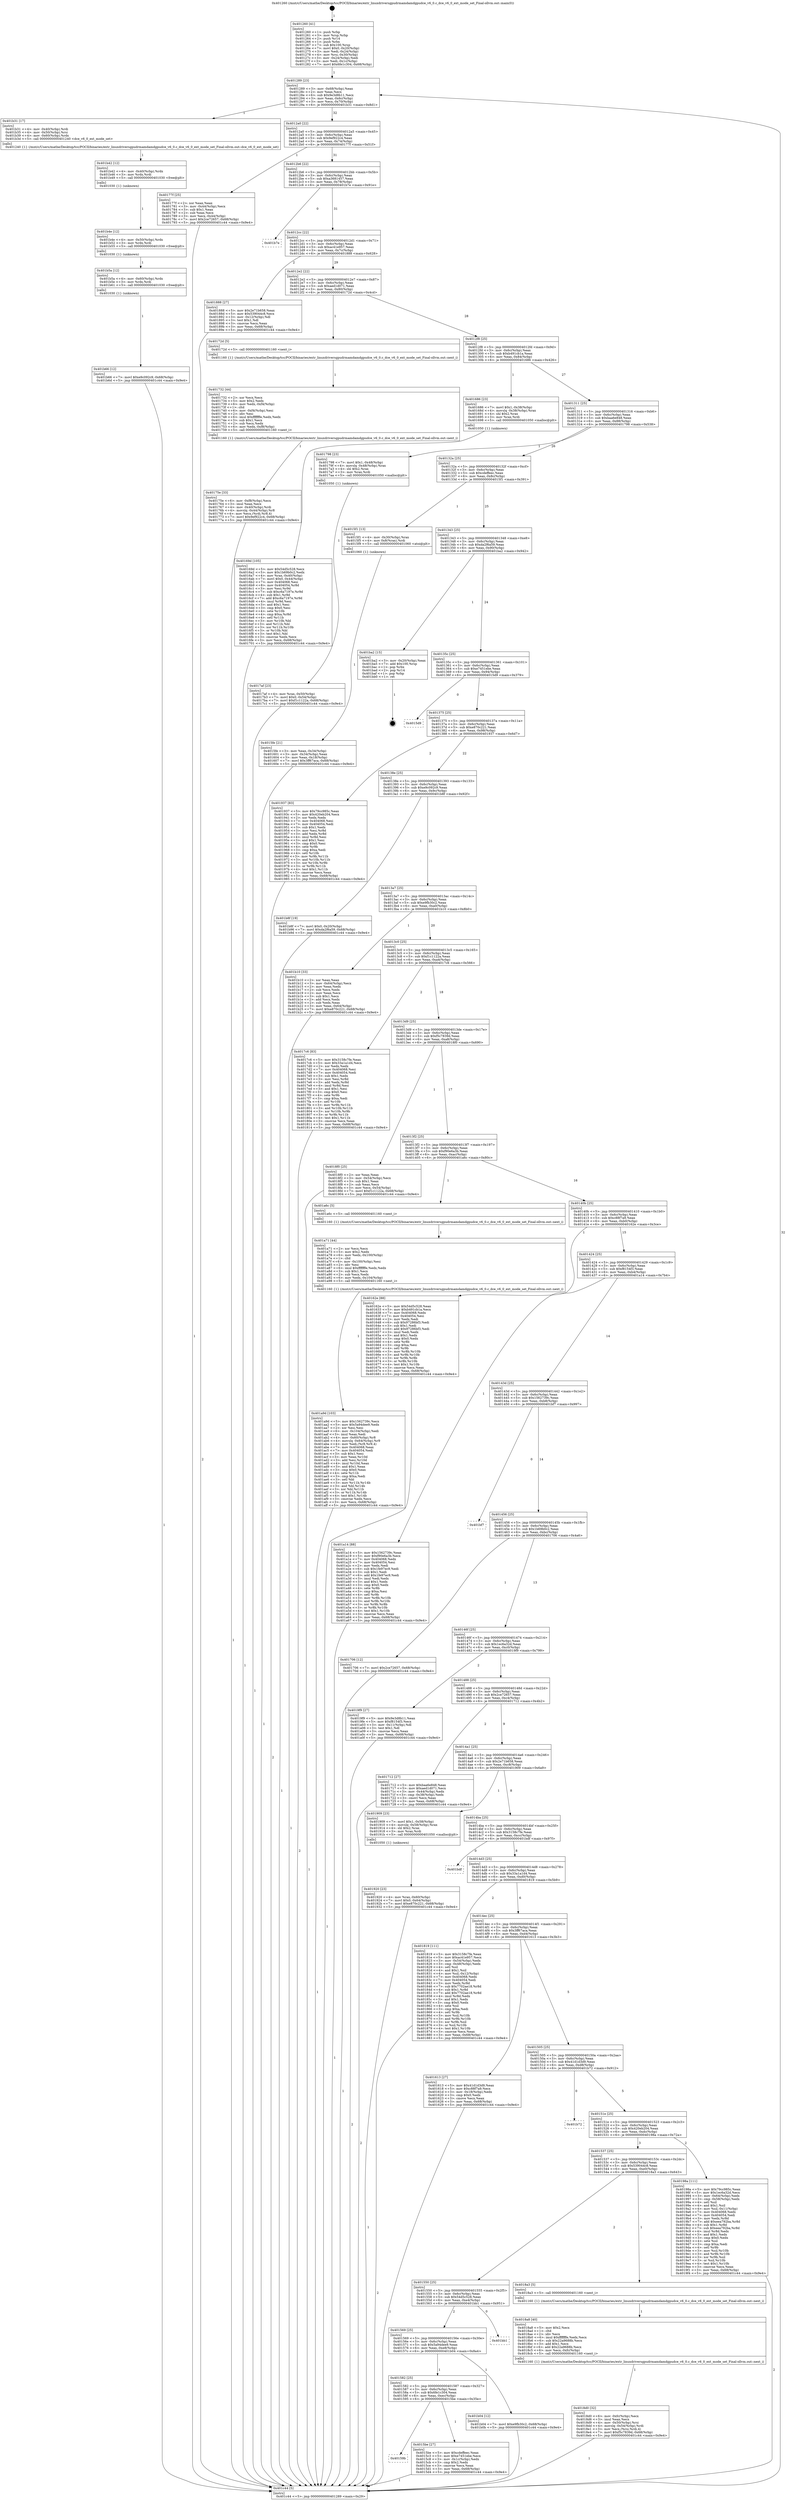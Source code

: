 digraph "0x401260" {
  label = "0x401260 (/mnt/c/Users/mathe/Desktop/tcc/POCII/binaries/extr_linuxdriversgpudrmamdamdgpudce_v6_0.c_dce_v6_0_ext_mode_set_Final-ollvm.out::main(0))"
  labelloc = "t"
  node[shape=record]

  Entry [label="",width=0.3,height=0.3,shape=circle,fillcolor=black,style=filled]
  "0x401289" [label="{
     0x401289 [23]\l
     | [instrs]\l
     &nbsp;&nbsp;0x401289 \<+3\>: mov -0x68(%rbp),%eax\l
     &nbsp;&nbsp;0x40128c \<+2\>: mov %eax,%ecx\l
     &nbsp;&nbsp;0x40128e \<+6\>: sub $0x9e3d8b11,%ecx\l
     &nbsp;&nbsp;0x401294 \<+3\>: mov %eax,-0x6c(%rbp)\l
     &nbsp;&nbsp;0x401297 \<+3\>: mov %ecx,-0x70(%rbp)\l
     &nbsp;&nbsp;0x40129a \<+6\>: je 0000000000401b31 \<main+0x8d1\>\l
  }"]
  "0x401b31" [label="{
     0x401b31 [17]\l
     | [instrs]\l
     &nbsp;&nbsp;0x401b31 \<+4\>: mov -0x40(%rbp),%rdi\l
     &nbsp;&nbsp;0x401b35 \<+4\>: mov -0x50(%rbp),%rsi\l
     &nbsp;&nbsp;0x401b39 \<+4\>: mov -0x60(%rbp),%rdx\l
     &nbsp;&nbsp;0x401b3d \<+5\>: call 0000000000401240 \<dce_v6_0_ext_mode_set\>\l
     | [calls]\l
     &nbsp;&nbsp;0x401240 \{1\} (/mnt/c/Users/mathe/Desktop/tcc/POCII/binaries/extr_linuxdriversgpudrmamdamdgpudce_v6_0.c_dce_v6_0_ext_mode_set_Final-ollvm.out::dce_v6_0_ext_mode_set)\l
  }"]
  "0x4012a0" [label="{
     0x4012a0 [22]\l
     | [instrs]\l
     &nbsp;&nbsp;0x4012a0 \<+5\>: jmp 00000000004012a5 \<main+0x45\>\l
     &nbsp;&nbsp;0x4012a5 \<+3\>: mov -0x6c(%rbp),%eax\l
     &nbsp;&nbsp;0x4012a8 \<+5\>: sub $0x9ef922c4,%eax\l
     &nbsp;&nbsp;0x4012ad \<+3\>: mov %eax,-0x74(%rbp)\l
     &nbsp;&nbsp;0x4012b0 \<+6\>: je 000000000040177f \<main+0x51f\>\l
  }"]
  Exit [label="",width=0.3,height=0.3,shape=circle,fillcolor=black,style=filled,peripheries=2]
  "0x40177f" [label="{
     0x40177f [25]\l
     | [instrs]\l
     &nbsp;&nbsp;0x40177f \<+2\>: xor %eax,%eax\l
     &nbsp;&nbsp;0x401781 \<+3\>: mov -0x44(%rbp),%ecx\l
     &nbsp;&nbsp;0x401784 \<+3\>: sub $0x1,%eax\l
     &nbsp;&nbsp;0x401787 \<+2\>: sub %eax,%ecx\l
     &nbsp;&nbsp;0x401789 \<+3\>: mov %ecx,-0x44(%rbp)\l
     &nbsp;&nbsp;0x40178c \<+7\>: movl $0x2ce72657,-0x68(%rbp)\l
     &nbsp;&nbsp;0x401793 \<+5\>: jmp 0000000000401c44 \<main+0x9e4\>\l
  }"]
  "0x4012b6" [label="{
     0x4012b6 [22]\l
     | [instrs]\l
     &nbsp;&nbsp;0x4012b6 \<+5\>: jmp 00000000004012bb \<main+0x5b\>\l
     &nbsp;&nbsp;0x4012bb \<+3\>: mov -0x6c(%rbp),%eax\l
     &nbsp;&nbsp;0x4012be \<+5\>: sub $0xa3681457,%eax\l
     &nbsp;&nbsp;0x4012c3 \<+3\>: mov %eax,-0x78(%rbp)\l
     &nbsp;&nbsp;0x4012c6 \<+6\>: je 0000000000401b7e \<main+0x91e\>\l
  }"]
  "0x401b66" [label="{
     0x401b66 [12]\l
     | [instrs]\l
     &nbsp;&nbsp;0x401b66 \<+7\>: movl $0xe9c092c9,-0x68(%rbp)\l
     &nbsp;&nbsp;0x401b6d \<+5\>: jmp 0000000000401c44 \<main+0x9e4\>\l
  }"]
  "0x401b7e" [label="{
     0x401b7e\l
  }", style=dashed]
  "0x4012cc" [label="{
     0x4012cc [22]\l
     | [instrs]\l
     &nbsp;&nbsp;0x4012cc \<+5\>: jmp 00000000004012d1 \<main+0x71\>\l
     &nbsp;&nbsp;0x4012d1 \<+3\>: mov -0x6c(%rbp),%eax\l
     &nbsp;&nbsp;0x4012d4 \<+5\>: sub $0xac41e957,%eax\l
     &nbsp;&nbsp;0x4012d9 \<+3\>: mov %eax,-0x7c(%rbp)\l
     &nbsp;&nbsp;0x4012dc \<+6\>: je 0000000000401888 \<main+0x628\>\l
  }"]
  "0x401b5a" [label="{
     0x401b5a [12]\l
     | [instrs]\l
     &nbsp;&nbsp;0x401b5a \<+4\>: mov -0x60(%rbp),%rdx\l
     &nbsp;&nbsp;0x401b5e \<+3\>: mov %rdx,%rdi\l
     &nbsp;&nbsp;0x401b61 \<+5\>: call 0000000000401030 \<free@plt\>\l
     | [calls]\l
     &nbsp;&nbsp;0x401030 \{1\} (unknown)\l
  }"]
  "0x401888" [label="{
     0x401888 [27]\l
     | [instrs]\l
     &nbsp;&nbsp;0x401888 \<+5\>: mov $0x2e71b658,%eax\l
     &nbsp;&nbsp;0x40188d \<+5\>: mov $0x539044c8,%ecx\l
     &nbsp;&nbsp;0x401892 \<+3\>: mov -0x12(%rbp),%dl\l
     &nbsp;&nbsp;0x401895 \<+3\>: test $0x1,%dl\l
     &nbsp;&nbsp;0x401898 \<+3\>: cmovne %ecx,%eax\l
     &nbsp;&nbsp;0x40189b \<+3\>: mov %eax,-0x68(%rbp)\l
     &nbsp;&nbsp;0x40189e \<+5\>: jmp 0000000000401c44 \<main+0x9e4\>\l
  }"]
  "0x4012e2" [label="{
     0x4012e2 [22]\l
     | [instrs]\l
     &nbsp;&nbsp;0x4012e2 \<+5\>: jmp 00000000004012e7 \<main+0x87\>\l
     &nbsp;&nbsp;0x4012e7 \<+3\>: mov -0x6c(%rbp),%eax\l
     &nbsp;&nbsp;0x4012ea \<+5\>: sub $0xaed1d071,%eax\l
     &nbsp;&nbsp;0x4012ef \<+3\>: mov %eax,-0x80(%rbp)\l
     &nbsp;&nbsp;0x4012f2 \<+6\>: je 000000000040172d \<main+0x4cd\>\l
  }"]
  "0x401b4e" [label="{
     0x401b4e [12]\l
     | [instrs]\l
     &nbsp;&nbsp;0x401b4e \<+4\>: mov -0x50(%rbp),%rdx\l
     &nbsp;&nbsp;0x401b52 \<+3\>: mov %rdx,%rdi\l
     &nbsp;&nbsp;0x401b55 \<+5\>: call 0000000000401030 \<free@plt\>\l
     | [calls]\l
     &nbsp;&nbsp;0x401030 \{1\} (unknown)\l
  }"]
  "0x40172d" [label="{
     0x40172d [5]\l
     | [instrs]\l
     &nbsp;&nbsp;0x40172d \<+5\>: call 0000000000401160 \<next_i\>\l
     | [calls]\l
     &nbsp;&nbsp;0x401160 \{1\} (/mnt/c/Users/mathe/Desktop/tcc/POCII/binaries/extr_linuxdriversgpudrmamdamdgpudce_v6_0.c_dce_v6_0_ext_mode_set_Final-ollvm.out::next_i)\l
  }"]
  "0x4012f8" [label="{
     0x4012f8 [25]\l
     | [instrs]\l
     &nbsp;&nbsp;0x4012f8 \<+5\>: jmp 00000000004012fd \<main+0x9d\>\l
     &nbsp;&nbsp;0x4012fd \<+3\>: mov -0x6c(%rbp),%eax\l
     &nbsp;&nbsp;0x401300 \<+5\>: sub $0xb491cb1a,%eax\l
     &nbsp;&nbsp;0x401305 \<+6\>: mov %eax,-0x84(%rbp)\l
     &nbsp;&nbsp;0x40130b \<+6\>: je 0000000000401686 \<main+0x426\>\l
  }"]
  "0x401b42" [label="{
     0x401b42 [12]\l
     | [instrs]\l
     &nbsp;&nbsp;0x401b42 \<+4\>: mov -0x40(%rbp),%rdx\l
     &nbsp;&nbsp;0x401b46 \<+3\>: mov %rdx,%rdi\l
     &nbsp;&nbsp;0x401b49 \<+5\>: call 0000000000401030 \<free@plt\>\l
     | [calls]\l
     &nbsp;&nbsp;0x401030 \{1\} (unknown)\l
  }"]
  "0x401686" [label="{
     0x401686 [23]\l
     | [instrs]\l
     &nbsp;&nbsp;0x401686 \<+7\>: movl $0x1,-0x38(%rbp)\l
     &nbsp;&nbsp;0x40168d \<+4\>: movslq -0x38(%rbp),%rax\l
     &nbsp;&nbsp;0x401691 \<+4\>: shl $0x2,%rax\l
     &nbsp;&nbsp;0x401695 \<+3\>: mov %rax,%rdi\l
     &nbsp;&nbsp;0x401698 \<+5\>: call 0000000000401050 \<malloc@plt\>\l
     | [calls]\l
     &nbsp;&nbsp;0x401050 \{1\} (unknown)\l
  }"]
  "0x401311" [label="{
     0x401311 [25]\l
     | [instrs]\l
     &nbsp;&nbsp;0x401311 \<+5\>: jmp 0000000000401316 \<main+0xb6\>\l
     &nbsp;&nbsp;0x401316 \<+3\>: mov -0x6c(%rbp),%eax\l
     &nbsp;&nbsp;0x401319 \<+5\>: sub $0xbaa6e848,%eax\l
     &nbsp;&nbsp;0x40131e \<+6\>: mov %eax,-0x88(%rbp)\l
     &nbsp;&nbsp;0x401324 \<+6\>: je 0000000000401798 \<main+0x538\>\l
  }"]
  "0x401a9d" [label="{
     0x401a9d [103]\l
     | [instrs]\l
     &nbsp;&nbsp;0x401a9d \<+5\>: mov $0x1562739c,%ecx\l
     &nbsp;&nbsp;0x401aa2 \<+5\>: mov $0x5a94dee9,%edx\l
     &nbsp;&nbsp;0x401aa7 \<+2\>: xor %esi,%esi\l
     &nbsp;&nbsp;0x401aa9 \<+6\>: mov -0x104(%rbp),%edi\l
     &nbsp;&nbsp;0x401aaf \<+3\>: imul %eax,%edi\l
     &nbsp;&nbsp;0x401ab2 \<+4\>: mov -0x60(%rbp),%r8\l
     &nbsp;&nbsp;0x401ab6 \<+4\>: movslq -0x64(%rbp),%r9\l
     &nbsp;&nbsp;0x401aba \<+4\>: mov %edi,(%r8,%r9,4)\l
     &nbsp;&nbsp;0x401abe \<+7\>: mov 0x404068,%eax\l
     &nbsp;&nbsp;0x401ac5 \<+7\>: mov 0x404054,%edi\l
     &nbsp;&nbsp;0x401acc \<+3\>: sub $0x1,%esi\l
     &nbsp;&nbsp;0x401acf \<+3\>: mov %eax,%r10d\l
     &nbsp;&nbsp;0x401ad2 \<+3\>: add %esi,%r10d\l
     &nbsp;&nbsp;0x401ad5 \<+4\>: imul %r10d,%eax\l
     &nbsp;&nbsp;0x401ad9 \<+3\>: and $0x1,%eax\l
     &nbsp;&nbsp;0x401adc \<+3\>: cmp $0x0,%eax\l
     &nbsp;&nbsp;0x401adf \<+4\>: sete %r11b\l
     &nbsp;&nbsp;0x401ae3 \<+3\>: cmp $0xa,%edi\l
     &nbsp;&nbsp;0x401ae6 \<+3\>: setl %bl\l
     &nbsp;&nbsp;0x401ae9 \<+3\>: mov %r11b,%r14b\l
     &nbsp;&nbsp;0x401aec \<+3\>: and %bl,%r14b\l
     &nbsp;&nbsp;0x401aef \<+3\>: xor %bl,%r11b\l
     &nbsp;&nbsp;0x401af2 \<+3\>: or %r11b,%r14b\l
     &nbsp;&nbsp;0x401af5 \<+4\>: test $0x1,%r14b\l
     &nbsp;&nbsp;0x401af9 \<+3\>: cmovne %edx,%ecx\l
     &nbsp;&nbsp;0x401afc \<+3\>: mov %ecx,-0x68(%rbp)\l
     &nbsp;&nbsp;0x401aff \<+5\>: jmp 0000000000401c44 \<main+0x9e4\>\l
  }"]
  "0x401798" [label="{
     0x401798 [23]\l
     | [instrs]\l
     &nbsp;&nbsp;0x401798 \<+7\>: movl $0x1,-0x48(%rbp)\l
     &nbsp;&nbsp;0x40179f \<+4\>: movslq -0x48(%rbp),%rax\l
     &nbsp;&nbsp;0x4017a3 \<+4\>: shl $0x2,%rax\l
     &nbsp;&nbsp;0x4017a7 \<+3\>: mov %rax,%rdi\l
     &nbsp;&nbsp;0x4017aa \<+5\>: call 0000000000401050 \<malloc@plt\>\l
     | [calls]\l
     &nbsp;&nbsp;0x401050 \{1\} (unknown)\l
  }"]
  "0x40132a" [label="{
     0x40132a [25]\l
     | [instrs]\l
     &nbsp;&nbsp;0x40132a \<+5\>: jmp 000000000040132f \<main+0xcf\>\l
     &nbsp;&nbsp;0x40132f \<+3\>: mov -0x6c(%rbp),%eax\l
     &nbsp;&nbsp;0x401332 \<+5\>: sub $0xcdeffeec,%eax\l
     &nbsp;&nbsp;0x401337 \<+6\>: mov %eax,-0x8c(%rbp)\l
     &nbsp;&nbsp;0x40133d \<+6\>: je 00000000004015f1 \<main+0x391\>\l
  }"]
  "0x401a71" [label="{
     0x401a71 [44]\l
     | [instrs]\l
     &nbsp;&nbsp;0x401a71 \<+2\>: xor %ecx,%ecx\l
     &nbsp;&nbsp;0x401a73 \<+5\>: mov $0x2,%edx\l
     &nbsp;&nbsp;0x401a78 \<+6\>: mov %edx,-0x100(%rbp)\l
     &nbsp;&nbsp;0x401a7e \<+1\>: cltd\l
     &nbsp;&nbsp;0x401a7f \<+6\>: mov -0x100(%rbp),%esi\l
     &nbsp;&nbsp;0x401a85 \<+2\>: idiv %esi\l
     &nbsp;&nbsp;0x401a87 \<+6\>: imul $0xfffffffe,%edx,%edx\l
     &nbsp;&nbsp;0x401a8d \<+3\>: sub $0x1,%ecx\l
     &nbsp;&nbsp;0x401a90 \<+2\>: sub %ecx,%edx\l
     &nbsp;&nbsp;0x401a92 \<+6\>: mov %edx,-0x104(%rbp)\l
     &nbsp;&nbsp;0x401a98 \<+5\>: call 0000000000401160 \<next_i\>\l
     | [calls]\l
     &nbsp;&nbsp;0x401160 \{1\} (/mnt/c/Users/mathe/Desktop/tcc/POCII/binaries/extr_linuxdriversgpudrmamdamdgpudce_v6_0.c_dce_v6_0_ext_mode_set_Final-ollvm.out::next_i)\l
  }"]
  "0x4015f1" [label="{
     0x4015f1 [13]\l
     | [instrs]\l
     &nbsp;&nbsp;0x4015f1 \<+4\>: mov -0x30(%rbp),%rax\l
     &nbsp;&nbsp;0x4015f5 \<+4\>: mov 0x8(%rax),%rdi\l
     &nbsp;&nbsp;0x4015f9 \<+5\>: call 0000000000401060 \<atoi@plt\>\l
     | [calls]\l
     &nbsp;&nbsp;0x401060 \{1\} (unknown)\l
  }"]
  "0x401343" [label="{
     0x401343 [25]\l
     | [instrs]\l
     &nbsp;&nbsp;0x401343 \<+5\>: jmp 0000000000401348 \<main+0xe8\>\l
     &nbsp;&nbsp;0x401348 \<+3\>: mov -0x6c(%rbp),%eax\l
     &nbsp;&nbsp;0x40134b \<+5\>: sub $0xda2f6a59,%eax\l
     &nbsp;&nbsp;0x401350 \<+6\>: mov %eax,-0x90(%rbp)\l
     &nbsp;&nbsp;0x401356 \<+6\>: je 0000000000401ba2 \<main+0x942\>\l
  }"]
  "0x401920" [label="{
     0x401920 [23]\l
     | [instrs]\l
     &nbsp;&nbsp;0x401920 \<+4\>: mov %rax,-0x60(%rbp)\l
     &nbsp;&nbsp;0x401924 \<+7\>: movl $0x0,-0x64(%rbp)\l
     &nbsp;&nbsp;0x40192b \<+7\>: movl $0xe870c221,-0x68(%rbp)\l
     &nbsp;&nbsp;0x401932 \<+5\>: jmp 0000000000401c44 \<main+0x9e4\>\l
  }"]
  "0x401ba2" [label="{
     0x401ba2 [15]\l
     | [instrs]\l
     &nbsp;&nbsp;0x401ba2 \<+3\>: mov -0x20(%rbp),%eax\l
     &nbsp;&nbsp;0x401ba5 \<+7\>: add $0x100,%rsp\l
     &nbsp;&nbsp;0x401bac \<+1\>: pop %rbx\l
     &nbsp;&nbsp;0x401bad \<+2\>: pop %r14\l
     &nbsp;&nbsp;0x401baf \<+1\>: pop %rbp\l
     &nbsp;&nbsp;0x401bb0 \<+1\>: ret\l
  }"]
  "0x40135c" [label="{
     0x40135c [25]\l
     | [instrs]\l
     &nbsp;&nbsp;0x40135c \<+5\>: jmp 0000000000401361 \<main+0x101\>\l
     &nbsp;&nbsp;0x401361 \<+3\>: mov -0x6c(%rbp),%eax\l
     &nbsp;&nbsp;0x401364 \<+5\>: sub $0xe7451ebe,%eax\l
     &nbsp;&nbsp;0x401369 \<+6\>: mov %eax,-0x94(%rbp)\l
     &nbsp;&nbsp;0x40136f \<+6\>: je 00000000004015d9 \<main+0x379\>\l
  }"]
  "0x4018d0" [label="{
     0x4018d0 [32]\l
     | [instrs]\l
     &nbsp;&nbsp;0x4018d0 \<+6\>: mov -0xfc(%rbp),%ecx\l
     &nbsp;&nbsp;0x4018d6 \<+3\>: imul %eax,%ecx\l
     &nbsp;&nbsp;0x4018d9 \<+4\>: mov -0x50(%rbp),%rsi\l
     &nbsp;&nbsp;0x4018dd \<+4\>: movslq -0x54(%rbp),%rdi\l
     &nbsp;&nbsp;0x4018e1 \<+3\>: mov %ecx,(%rsi,%rdi,4)\l
     &nbsp;&nbsp;0x4018e4 \<+7\>: movl $0xf5c7839d,-0x68(%rbp)\l
     &nbsp;&nbsp;0x4018eb \<+5\>: jmp 0000000000401c44 \<main+0x9e4\>\l
  }"]
  "0x4015d9" [label="{
     0x4015d9\l
  }", style=dashed]
  "0x401375" [label="{
     0x401375 [25]\l
     | [instrs]\l
     &nbsp;&nbsp;0x401375 \<+5\>: jmp 000000000040137a \<main+0x11a\>\l
     &nbsp;&nbsp;0x40137a \<+3\>: mov -0x6c(%rbp),%eax\l
     &nbsp;&nbsp;0x40137d \<+5\>: sub $0xe870c221,%eax\l
     &nbsp;&nbsp;0x401382 \<+6\>: mov %eax,-0x98(%rbp)\l
     &nbsp;&nbsp;0x401388 \<+6\>: je 0000000000401937 \<main+0x6d7\>\l
  }"]
  "0x4018a8" [label="{
     0x4018a8 [40]\l
     | [instrs]\l
     &nbsp;&nbsp;0x4018a8 \<+5\>: mov $0x2,%ecx\l
     &nbsp;&nbsp;0x4018ad \<+1\>: cltd\l
     &nbsp;&nbsp;0x4018ae \<+2\>: idiv %ecx\l
     &nbsp;&nbsp;0x4018b0 \<+6\>: imul $0xfffffffe,%edx,%ecx\l
     &nbsp;&nbsp;0x4018b6 \<+6\>: sub $0x22a9688b,%ecx\l
     &nbsp;&nbsp;0x4018bc \<+3\>: add $0x1,%ecx\l
     &nbsp;&nbsp;0x4018bf \<+6\>: add $0x22a9688b,%ecx\l
     &nbsp;&nbsp;0x4018c5 \<+6\>: mov %ecx,-0xfc(%rbp)\l
     &nbsp;&nbsp;0x4018cb \<+5\>: call 0000000000401160 \<next_i\>\l
     | [calls]\l
     &nbsp;&nbsp;0x401160 \{1\} (/mnt/c/Users/mathe/Desktop/tcc/POCII/binaries/extr_linuxdriversgpudrmamdamdgpudce_v6_0.c_dce_v6_0_ext_mode_set_Final-ollvm.out::next_i)\l
  }"]
  "0x401937" [label="{
     0x401937 [83]\l
     | [instrs]\l
     &nbsp;&nbsp;0x401937 \<+5\>: mov $0x79cc985c,%eax\l
     &nbsp;&nbsp;0x40193c \<+5\>: mov $0x420eb204,%ecx\l
     &nbsp;&nbsp;0x401941 \<+2\>: xor %edx,%edx\l
     &nbsp;&nbsp;0x401943 \<+7\>: mov 0x404068,%esi\l
     &nbsp;&nbsp;0x40194a \<+7\>: mov 0x404054,%edi\l
     &nbsp;&nbsp;0x401951 \<+3\>: sub $0x1,%edx\l
     &nbsp;&nbsp;0x401954 \<+3\>: mov %esi,%r8d\l
     &nbsp;&nbsp;0x401957 \<+3\>: add %edx,%r8d\l
     &nbsp;&nbsp;0x40195a \<+4\>: imul %r8d,%esi\l
     &nbsp;&nbsp;0x40195e \<+3\>: and $0x1,%esi\l
     &nbsp;&nbsp;0x401961 \<+3\>: cmp $0x0,%esi\l
     &nbsp;&nbsp;0x401964 \<+4\>: sete %r9b\l
     &nbsp;&nbsp;0x401968 \<+3\>: cmp $0xa,%edi\l
     &nbsp;&nbsp;0x40196b \<+4\>: setl %r10b\l
     &nbsp;&nbsp;0x40196f \<+3\>: mov %r9b,%r11b\l
     &nbsp;&nbsp;0x401972 \<+3\>: and %r10b,%r11b\l
     &nbsp;&nbsp;0x401975 \<+3\>: xor %r10b,%r9b\l
     &nbsp;&nbsp;0x401978 \<+3\>: or %r9b,%r11b\l
     &nbsp;&nbsp;0x40197b \<+4\>: test $0x1,%r11b\l
     &nbsp;&nbsp;0x40197f \<+3\>: cmovne %ecx,%eax\l
     &nbsp;&nbsp;0x401982 \<+3\>: mov %eax,-0x68(%rbp)\l
     &nbsp;&nbsp;0x401985 \<+5\>: jmp 0000000000401c44 \<main+0x9e4\>\l
  }"]
  "0x40138e" [label="{
     0x40138e [25]\l
     | [instrs]\l
     &nbsp;&nbsp;0x40138e \<+5\>: jmp 0000000000401393 \<main+0x133\>\l
     &nbsp;&nbsp;0x401393 \<+3\>: mov -0x6c(%rbp),%eax\l
     &nbsp;&nbsp;0x401396 \<+5\>: sub $0xe9c092c9,%eax\l
     &nbsp;&nbsp;0x40139b \<+6\>: mov %eax,-0x9c(%rbp)\l
     &nbsp;&nbsp;0x4013a1 \<+6\>: je 0000000000401b8f \<main+0x92f\>\l
  }"]
  "0x4017af" [label="{
     0x4017af [23]\l
     | [instrs]\l
     &nbsp;&nbsp;0x4017af \<+4\>: mov %rax,-0x50(%rbp)\l
     &nbsp;&nbsp;0x4017b3 \<+7\>: movl $0x0,-0x54(%rbp)\l
     &nbsp;&nbsp;0x4017ba \<+7\>: movl $0xf1c1122a,-0x68(%rbp)\l
     &nbsp;&nbsp;0x4017c1 \<+5\>: jmp 0000000000401c44 \<main+0x9e4\>\l
  }"]
  "0x401b8f" [label="{
     0x401b8f [19]\l
     | [instrs]\l
     &nbsp;&nbsp;0x401b8f \<+7\>: movl $0x0,-0x20(%rbp)\l
     &nbsp;&nbsp;0x401b96 \<+7\>: movl $0xda2f6a59,-0x68(%rbp)\l
     &nbsp;&nbsp;0x401b9d \<+5\>: jmp 0000000000401c44 \<main+0x9e4\>\l
  }"]
  "0x4013a7" [label="{
     0x4013a7 [25]\l
     | [instrs]\l
     &nbsp;&nbsp;0x4013a7 \<+5\>: jmp 00000000004013ac \<main+0x14c\>\l
     &nbsp;&nbsp;0x4013ac \<+3\>: mov -0x6c(%rbp),%eax\l
     &nbsp;&nbsp;0x4013af \<+5\>: sub $0xe9fb30c2,%eax\l
     &nbsp;&nbsp;0x4013b4 \<+6\>: mov %eax,-0xa0(%rbp)\l
     &nbsp;&nbsp;0x4013ba \<+6\>: je 0000000000401b10 \<main+0x8b0\>\l
  }"]
  "0x40175e" [label="{
     0x40175e [33]\l
     | [instrs]\l
     &nbsp;&nbsp;0x40175e \<+6\>: mov -0xf8(%rbp),%ecx\l
     &nbsp;&nbsp;0x401764 \<+3\>: imul %eax,%ecx\l
     &nbsp;&nbsp;0x401767 \<+4\>: mov -0x40(%rbp),%rdi\l
     &nbsp;&nbsp;0x40176b \<+4\>: movslq -0x44(%rbp),%r8\l
     &nbsp;&nbsp;0x40176f \<+4\>: mov %ecx,(%rdi,%r8,4)\l
     &nbsp;&nbsp;0x401773 \<+7\>: movl $0x9ef922c4,-0x68(%rbp)\l
     &nbsp;&nbsp;0x40177a \<+5\>: jmp 0000000000401c44 \<main+0x9e4\>\l
  }"]
  "0x401b10" [label="{
     0x401b10 [33]\l
     | [instrs]\l
     &nbsp;&nbsp;0x401b10 \<+2\>: xor %eax,%eax\l
     &nbsp;&nbsp;0x401b12 \<+3\>: mov -0x64(%rbp),%ecx\l
     &nbsp;&nbsp;0x401b15 \<+2\>: mov %eax,%edx\l
     &nbsp;&nbsp;0x401b17 \<+2\>: sub %ecx,%edx\l
     &nbsp;&nbsp;0x401b19 \<+2\>: mov %eax,%ecx\l
     &nbsp;&nbsp;0x401b1b \<+3\>: sub $0x1,%ecx\l
     &nbsp;&nbsp;0x401b1e \<+2\>: add %ecx,%edx\l
     &nbsp;&nbsp;0x401b20 \<+2\>: sub %edx,%eax\l
     &nbsp;&nbsp;0x401b22 \<+3\>: mov %eax,-0x64(%rbp)\l
     &nbsp;&nbsp;0x401b25 \<+7\>: movl $0xe870c221,-0x68(%rbp)\l
     &nbsp;&nbsp;0x401b2c \<+5\>: jmp 0000000000401c44 \<main+0x9e4\>\l
  }"]
  "0x4013c0" [label="{
     0x4013c0 [25]\l
     | [instrs]\l
     &nbsp;&nbsp;0x4013c0 \<+5\>: jmp 00000000004013c5 \<main+0x165\>\l
     &nbsp;&nbsp;0x4013c5 \<+3\>: mov -0x6c(%rbp),%eax\l
     &nbsp;&nbsp;0x4013c8 \<+5\>: sub $0xf1c1122a,%eax\l
     &nbsp;&nbsp;0x4013cd \<+6\>: mov %eax,-0xa4(%rbp)\l
     &nbsp;&nbsp;0x4013d3 \<+6\>: je 00000000004017c6 \<main+0x566\>\l
  }"]
  "0x401732" [label="{
     0x401732 [44]\l
     | [instrs]\l
     &nbsp;&nbsp;0x401732 \<+2\>: xor %ecx,%ecx\l
     &nbsp;&nbsp;0x401734 \<+5\>: mov $0x2,%edx\l
     &nbsp;&nbsp;0x401739 \<+6\>: mov %edx,-0xf4(%rbp)\l
     &nbsp;&nbsp;0x40173f \<+1\>: cltd\l
     &nbsp;&nbsp;0x401740 \<+6\>: mov -0xf4(%rbp),%esi\l
     &nbsp;&nbsp;0x401746 \<+2\>: idiv %esi\l
     &nbsp;&nbsp;0x401748 \<+6\>: imul $0xfffffffe,%edx,%edx\l
     &nbsp;&nbsp;0x40174e \<+3\>: sub $0x1,%ecx\l
     &nbsp;&nbsp;0x401751 \<+2\>: sub %ecx,%edx\l
     &nbsp;&nbsp;0x401753 \<+6\>: mov %edx,-0xf8(%rbp)\l
     &nbsp;&nbsp;0x401759 \<+5\>: call 0000000000401160 \<next_i\>\l
     | [calls]\l
     &nbsp;&nbsp;0x401160 \{1\} (/mnt/c/Users/mathe/Desktop/tcc/POCII/binaries/extr_linuxdriversgpudrmamdamdgpudce_v6_0.c_dce_v6_0_ext_mode_set_Final-ollvm.out::next_i)\l
  }"]
  "0x4017c6" [label="{
     0x4017c6 [83]\l
     | [instrs]\l
     &nbsp;&nbsp;0x4017c6 \<+5\>: mov $0x3158c7fe,%eax\l
     &nbsp;&nbsp;0x4017cb \<+5\>: mov $0x33a1a1d4,%ecx\l
     &nbsp;&nbsp;0x4017d0 \<+2\>: xor %edx,%edx\l
     &nbsp;&nbsp;0x4017d2 \<+7\>: mov 0x404068,%esi\l
     &nbsp;&nbsp;0x4017d9 \<+7\>: mov 0x404054,%edi\l
     &nbsp;&nbsp;0x4017e0 \<+3\>: sub $0x1,%edx\l
     &nbsp;&nbsp;0x4017e3 \<+3\>: mov %esi,%r8d\l
     &nbsp;&nbsp;0x4017e6 \<+3\>: add %edx,%r8d\l
     &nbsp;&nbsp;0x4017e9 \<+4\>: imul %r8d,%esi\l
     &nbsp;&nbsp;0x4017ed \<+3\>: and $0x1,%esi\l
     &nbsp;&nbsp;0x4017f0 \<+3\>: cmp $0x0,%esi\l
     &nbsp;&nbsp;0x4017f3 \<+4\>: sete %r9b\l
     &nbsp;&nbsp;0x4017f7 \<+3\>: cmp $0xa,%edi\l
     &nbsp;&nbsp;0x4017fa \<+4\>: setl %r10b\l
     &nbsp;&nbsp;0x4017fe \<+3\>: mov %r9b,%r11b\l
     &nbsp;&nbsp;0x401801 \<+3\>: and %r10b,%r11b\l
     &nbsp;&nbsp;0x401804 \<+3\>: xor %r10b,%r9b\l
     &nbsp;&nbsp;0x401807 \<+3\>: or %r9b,%r11b\l
     &nbsp;&nbsp;0x40180a \<+4\>: test $0x1,%r11b\l
     &nbsp;&nbsp;0x40180e \<+3\>: cmovne %ecx,%eax\l
     &nbsp;&nbsp;0x401811 \<+3\>: mov %eax,-0x68(%rbp)\l
     &nbsp;&nbsp;0x401814 \<+5\>: jmp 0000000000401c44 \<main+0x9e4\>\l
  }"]
  "0x4013d9" [label="{
     0x4013d9 [25]\l
     | [instrs]\l
     &nbsp;&nbsp;0x4013d9 \<+5\>: jmp 00000000004013de \<main+0x17e\>\l
     &nbsp;&nbsp;0x4013de \<+3\>: mov -0x6c(%rbp),%eax\l
     &nbsp;&nbsp;0x4013e1 \<+5\>: sub $0xf5c7839d,%eax\l
     &nbsp;&nbsp;0x4013e6 \<+6\>: mov %eax,-0xa8(%rbp)\l
     &nbsp;&nbsp;0x4013ec \<+6\>: je 00000000004018f0 \<main+0x690\>\l
  }"]
  "0x40169d" [label="{
     0x40169d [105]\l
     | [instrs]\l
     &nbsp;&nbsp;0x40169d \<+5\>: mov $0x54d5c528,%ecx\l
     &nbsp;&nbsp;0x4016a2 \<+5\>: mov $0x1b69b0c2,%edx\l
     &nbsp;&nbsp;0x4016a7 \<+4\>: mov %rax,-0x40(%rbp)\l
     &nbsp;&nbsp;0x4016ab \<+7\>: movl $0x0,-0x44(%rbp)\l
     &nbsp;&nbsp;0x4016b2 \<+7\>: mov 0x404068,%esi\l
     &nbsp;&nbsp;0x4016b9 \<+8\>: mov 0x404054,%r8d\l
     &nbsp;&nbsp;0x4016c1 \<+3\>: mov %esi,%r9d\l
     &nbsp;&nbsp;0x4016c4 \<+7\>: sub $0xc6a7197e,%r9d\l
     &nbsp;&nbsp;0x4016cb \<+4\>: sub $0x1,%r9d\l
     &nbsp;&nbsp;0x4016cf \<+7\>: add $0xc6a7197e,%r9d\l
     &nbsp;&nbsp;0x4016d6 \<+4\>: imul %r9d,%esi\l
     &nbsp;&nbsp;0x4016da \<+3\>: and $0x1,%esi\l
     &nbsp;&nbsp;0x4016dd \<+3\>: cmp $0x0,%esi\l
     &nbsp;&nbsp;0x4016e0 \<+4\>: sete %r10b\l
     &nbsp;&nbsp;0x4016e4 \<+4\>: cmp $0xa,%r8d\l
     &nbsp;&nbsp;0x4016e8 \<+4\>: setl %r11b\l
     &nbsp;&nbsp;0x4016ec \<+3\>: mov %r10b,%bl\l
     &nbsp;&nbsp;0x4016ef \<+3\>: and %r11b,%bl\l
     &nbsp;&nbsp;0x4016f2 \<+3\>: xor %r11b,%r10b\l
     &nbsp;&nbsp;0x4016f5 \<+3\>: or %r10b,%bl\l
     &nbsp;&nbsp;0x4016f8 \<+3\>: test $0x1,%bl\l
     &nbsp;&nbsp;0x4016fb \<+3\>: cmovne %edx,%ecx\l
     &nbsp;&nbsp;0x4016fe \<+3\>: mov %ecx,-0x68(%rbp)\l
     &nbsp;&nbsp;0x401701 \<+5\>: jmp 0000000000401c44 \<main+0x9e4\>\l
  }"]
  "0x4018f0" [label="{
     0x4018f0 [25]\l
     | [instrs]\l
     &nbsp;&nbsp;0x4018f0 \<+2\>: xor %eax,%eax\l
     &nbsp;&nbsp;0x4018f2 \<+3\>: mov -0x54(%rbp),%ecx\l
     &nbsp;&nbsp;0x4018f5 \<+3\>: sub $0x1,%eax\l
     &nbsp;&nbsp;0x4018f8 \<+2\>: sub %eax,%ecx\l
     &nbsp;&nbsp;0x4018fa \<+3\>: mov %ecx,-0x54(%rbp)\l
     &nbsp;&nbsp;0x4018fd \<+7\>: movl $0xf1c1122a,-0x68(%rbp)\l
     &nbsp;&nbsp;0x401904 \<+5\>: jmp 0000000000401c44 \<main+0x9e4\>\l
  }"]
  "0x4013f2" [label="{
     0x4013f2 [25]\l
     | [instrs]\l
     &nbsp;&nbsp;0x4013f2 \<+5\>: jmp 00000000004013f7 \<main+0x197\>\l
     &nbsp;&nbsp;0x4013f7 \<+3\>: mov -0x6c(%rbp),%eax\l
     &nbsp;&nbsp;0x4013fa \<+5\>: sub $0xf90e6a3b,%eax\l
     &nbsp;&nbsp;0x4013ff \<+6\>: mov %eax,-0xac(%rbp)\l
     &nbsp;&nbsp;0x401405 \<+6\>: je 0000000000401a6c \<main+0x80c\>\l
  }"]
  "0x4015fe" [label="{
     0x4015fe [21]\l
     | [instrs]\l
     &nbsp;&nbsp;0x4015fe \<+3\>: mov %eax,-0x34(%rbp)\l
     &nbsp;&nbsp;0x401601 \<+3\>: mov -0x34(%rbp),%eax\l
     &nbsp;&nbsp;0x401604 \<+3\>: mov %eax,-0x18(%rbp)\l
     &nbsp;&nbsp;0x401607 \<+7\>: movl $0x3ff67aca,-0x68(%rbp)\l
     &nbsp;&nbsp;0x40160e \<+5\>: jmp 0000000000401c44 \<main+0x9e4\>\l
  }"]
  "0x401a6c" [label="{
     0x401a6c [5]\l
     | [instrs]\l
     &nbsp;&nbsp;0x401a6c \<+5\>: call 0000000000401160 \<next_i\>\l
     | [calls]\l
     &nbsp;&nbsp;0x401160 \{1\} (/mnt/c/Users/mathe/Desktop/tcc/POCII/binaries/extr_linuxdriversgpudrmamdamdgpudce_v6_0.c_dce_v6_0_ext_mode_set_Final-ollvm.out::next_i)\l
  }"]
  "0x40140b" [label="{
     0x40140b [25]\l
     | [instrs]\l
     &nbsp;&nbsp;0x40140b \<+5\>: jmp 0000000000401410 \<main+0x1b0\>\l
     &nbsp;&nbsp;0x401410 \<+3\>: mov -0x6c(%rbp),%eax\l
     &nbsp;&nbsp;0x401413 \<+5\>: sub $0xc88f7a9,%eax\l
     &nbsp;&nbsp;0x401418 \<+6\>: mov %eax,-0xb0(%rbp)\l
     &nbsp;&nbsp;0x40141e \<+6\>: je 000000000040162e \<main+0x3ce\>\l
  }"]
  "0x401260" [label="{
     0x401260 [41]\l
     | [instrs]\l
     &nbsp;&nbsp;0x401260 \<+1\>: push %rbp\l
     &nbsp;&nbsp;0x401261 \<+3\>: mov %rsp,%rbp\l
     &nbsp;&nbsp;0x401264 \<+2\>: push %r14\l
     &nbsp;&nbsp;0x401266 \<+1\>: push %rbx\l
     &nbsp;&nbsp;0x401267 \<+7\>: sub $0x100,%rsp\l
     &nbsp;&nbsp;0x40126e \<+7\>: movl $0x0,-0x20(%rbp)\l
     &nbsp;&nbsp;0x401275 \<+3\>: mov %edi,-0x24(%rbp)\l
     &nbsp;&nbsp;0x401278 \<+4\>: mov %rsi,-0x30(%rbp)\l
     &nbsp;&nbsp;0x40127c \<+3\>: mov -0x24(%rbp),%edi\l
     &nbsp;&nbsp;0x40127f \<+3\>: mov %edi,-0x1c(%rbp)\l
     &nbsp;&nbsp;0x401282 \<+7\>: movl $0x6fe1c304,-0x68(%rbp)\l
  }"]
  "0x40162e" [label="{
     0x40162e [88]\l
     | [instrs]\l
     &nbsp;&nbsp;0x40162e \<+5\>: mov $0x54d5c528,%eax\l
     &nbsp;&nbsp;0x401633 \<+5\>: mov $0xb491cb1a,%ecx\l
     &nbsp;&nbsp;0x401638 \<+7\>: mov 0x404068,%edx\l
     &nbsp;&nbsp;0x40163f \<+7\>: mov 0x404054,%esi\l
     &nbsp;&nbsp;0x401646 \<+2\>: mov %edx,%edi\l
     &nbsp;&nbsp;0x401648 \<+6\>: sub $0x97286bf3,%edi\l
     &nbsp;&nbsp;0x40164e \<+3\>: sub $0x1,%edi\l
     &nbsp;&nbsp;0x401651 \<+6\>: add $0x97286bf3,%edi\l
     &nbsp;&nbsp;0x401657 \<+3\>: imul %edi,%edx\l
     &nbsp;&nbsp;0x40165a \<+3\>: and $0x1,%edx\l
     &nbsp;&nbsp;0x40165d \<+3\>: cmp $0x0,%edx\l
     &nbsp;&nbsp;0x401660 \<+4\>: sete %r8b\l
     &nbsp;&nbsp;0x401664 \<+3\>: cmp $0xa,%esi\l
     &nbsp;&nbsp;0x401667 \<+4\>: setl %r9b\l
     &nbsp;&nbsp;0x40166b \<+3\>: mov %r8b,%r10b\l
     &nbsp;&nbsp;0x40166e \<+3\>: and %r9b,%r10b\l
     &nbsp;&nbsp;0x401671 \<+3\>: xor %r9b,%r8b\l
     &nbsp;&nbsp;0x401674 \<+3\>: or %r8b,%r10b\l
     &nbsp;&nbsp;0x401677 \<+4\>: test $0x1,%r10b\l
     &nbsp;&nbsp;0x40167b \<+3\>: cmovne %ecx,%eax\l
     &nbsp;&nbsp;0x40167e \<+3\>: mov %eax,-0x68(%rbp)\l
     &nbsp;&nbsp;0x401681 \<+5\>: jmp 0000000000401c44 \<main+0x9e4\>\l
  }"]
  "0x401424" [label="{
     0x401424 [25]\l
     | [instrs]\l
     &nbsp;&nbsp;0x401424 \<+5\>: jmp 0000000000401429 \<main+0x1c9\>\l
     &nbsp;&nbsp;0x401429 \<+3\>: mov -0x6c(%rbp),%eax\l
     &nbsp;&nbsp;0x40142c \<+5\>: sub $0xf8154f3,%eax\l
     &nbsp;&nbsp;0x401431 \<+6\>: mov %eax,-0xb4(%rbp)\l
     &nbsp;&nbsp;0x401437 \<+6\>: je 0000000000401a14 \<main+0x7b4\>\l
  }"]
  "0x401c44" [label="{
     0x401c44 [5]\l
     | [instrs]\l
     &nbsp;&nbsp;0x401c44 \<+5\>: jmp 0000000000401289 \<main+0x29\>\l
  }"]
  "0x401a14" [label="{
     0x401a14 [88]\l
     | [instrs]\l
     &nbsp;&nbsp;0x401a14 \<+5\>: mov $0x1562739c,%eax\l
     &nbsp;&nbsp;0x401a19 \<+5\>: mov $0xf90e6a3b,%ecx\l
     &nbsp;&nbsp;0x401a1e \<+7\>: mov 0x404068,%edx\l
     &nbsp;&nbsp;0x401a25 \<+7\>: mov 0x404054,%esi\l
     &nbsp;&nbsp;0x401a2c \<+2\>: mov %edx,%edi\l
     &nbsp;&nbsp;0x401a2e \<+6\>: sub $0x1fe97ec9,%edi\l
     &nbsp;&nbsp;0x401a34 \<+3\>: sub $0x1,%edi\l
     &nbsp;&nbsp;0x401a37 \<+6\>: add $0x1fe97ec9,%edi\l
     &nbsp;&nbsp;0x401a3d \<+3\>: imul %edi,%edx\l
     &nbsp;&nbsp;0x401a40 \<+3\>: and $0x1,%edx\l
     &nbsp;&nbsp;0x401a43 \<+3\>: cmp $0x0,%edx\l
     &nbsp;&nbsp;0x401a46 \<+4\>: sete %r8b\l
     &nbsp;&nbsp;0x401a4a \<+3\>: cmp $0xa,%esi\l
     &nbsp;&nbsp;0x401a4d \<+4\>: setl %r9b\l
     &nbsp;&nbsp;0x401a51 \<+3\>: mov %r8b,%r10b\l
     &nbsp;&nbsp;0x401a54 \<+3\>: and %r9b,%r10b\l
     &nbsp;&nbsp;0x401a57 \<+3\>: xor %r9b,%r8b\l
     &nbsp;&nbsp;0x401a5a \<+3\>: or %r8b,%r10b\l
     &nbsp;&nbsp;0x401a5d \<+4\>: test $0x1,%r10b\l
     &nbsp;&nbsp;0x401a61 \<+3\>: cmovne %ecx,%eax\l
     &nbsp;&nbsp;0x401a64 \<+3\>: mov %eax,-0x68(%rbp)\l
     &nbsp;&nbsp;0x401a67 \<+5\>: jmp 0000000000401c44 \<main+0x9e4\>\l
  }"]
  "0x40143d" [label="{
     0x40143d [25]\l
     | [instrs]\l
     &nbsp;&nbsp;0x40143d \<+5\>: jmp 0000000000401442 \<main+0x1e2\>\l
     &nbsp;&nbsp;0x401442 \<+3\>: mov -0x6c(%rbp),%eax\l
     &nbsp;&nbsp;0x401445 \<+5\>: sub $0x1562739c,%eax\l
     &nbsp;&nbsp;0x40144a \<+6\>: mov %eax,-0xb8(%rbp)\l
     &nbsp;&nbsp;0x401450 \<+6\>: je 0000000000401bf7 \<main+0x997\>\l
  }"]
  "0x40159b" [label="{
     0x40159b\l
  }", style=dashed]
  "0x401bf7" [label="{
     0x401bf7\l
  }", style=dashed]
  "0x401456" [label="{
     0x401456 [25]\l
     | [instrs]\l
     &nbsp;&nbsp;0x401456 \<+5\>: jmp 000000000040145b \<main+0x1fb\>\l
     &nbsp;&nbsp;0x40145b \<+3\>: mov -0x6c(%rbp),%eax\l
     &nbsp;&nbsp;0x40145e \<+5\>: sub $0x1b69b0c2,%eax\l
     &nbsp;&nbsp;0x401463 \<+6\>: mov %eax,-0xbc(%rbp)\l
     &nbsp;&nbsp;0x401469 \<+6\>: je 0000000000401706 \<main+0x4a6\>\l
  }"]
  "0x4015be" [label="{
     0x4015be [27]\l
     | [instrs]\l
     &nbsp;&nbsp;0x4015be \<+5\>: mov $0xcdeffeec,%eax\l
     &nbsp;&nbsp;0x4015c3 \<+5\>: mov $0xe7451ebe,%ecx\l
     &nbsp;&nbsp;0x4015c8 \<+3\>: mov -0x1c(%rbp),%edx\l
     &nbsp;&nbsp;0x4015cb \<+3\>: cmp $0x2,%edx\l
     &nbsp;&nbsp;0x4015ce \<+3\>: cmovne %ecx,%eax\l
     &nbsp;&nbsp;0x4015d1 \<+3\>: mov %eax,-0x68(%rbp)\l
     &nbsp;&nbsp;0x4015d4 \<+5\>: jmp 0000000000401c44 \<main+0x9e4\>\l
  }"]
  "0x401706" [label="{
     0x401706 [12]\l
     | [instrs]\l
     &nbsp;&nbsp;0x401706 \<+7\>: movl $0x2ce72657,-0x68(%rbp)\l
     &nbsp;&nbsp;0x40170d \<+5\>: jmp 0000000000401c44 \<main+0x9e4\>\l
  }"]
  "0x40146f" [label="{
     0x40146f [25]\l
     | [instrs]\l
     &nbsp;&nbsp;0x40146f \<+5\>: jmp 0000000000401474 \<main+0x214\>\l
     &nbsp;&nbsp;0x401474 \<+3\>: mov -0x6c(%rbp),%eax\l
     &nbsp;&nbsp;0x401477 \<+5\>: sub $0x1ec6a32d,%eax\l
     &nbsp;&nbsp;0x40147c \<+6\>: mov %eax,-0xc0(%rbp)\l
     &nbsp;&nbsp;0x401482 \<+6\>: je 00000000004019f9 \<main+0x799\>\l
  }"]
  "0x401582" [label="{
     0x401582 [25]\l
     | [instrs]\l
     &nbsp;&nbsp;0x401582 \<+5\>: jmp 0000000000401587 \<main+0x327\>\l
     &nbsp;&nbsp;0x401587 \<+3\>: mov -0x6c(%rbp),%eax\l
     &nbsp;&nbsp;0x40158a \<+5\>: sub $0x6fe1c304,%eax\l
     &nbsp;&nbsp;0x40158f \<+6\>: mov %eax,-0xec(%rbp)\l
     &nbsp;&nbsp;0x401595 \<+6\>: je 00000000004015be \<main+0x35e\>\l
  }"]
  "0x4019f9" [label="{
     0x4019f9 [27]\l
     | [instrs]\l
     &nbsp;&nbsp;0x4019f9 \<+5\>: mov $0x9e3d8b11,%eax\l
     &nbsp;&nbsp;0x4019fe \<+5\>: mov $0xf8154f3,%ecx\l
     &nbsp;&nbsp;0x401a03 \<+3\>: mov -0x11(%rbp),%dl\l
     &nbsp;&nbsp;0x401a06 \<+3\>: test $0x1,%dl\l
     &nbsp;&nbsp;0x401a09 \<+3\>: cmovne %ecx,%eax\l
     &nbsp;&nbsp;0x401a0c \<+3\>: mov %eax,-0x68(%rbp)\l
     &nbsp;&nbsp;0x401a0f \<+5\>: jmp 0000000000401c44 \<main+0x9e4\>\l
  }"]
  "0x401488" [label="{
     0x401488 [25]\l
     | [instrs]\l
     &nbsp;&nbsp;0x401488 \<+5\>: jmp 000000000040148d \<main+0x22d\>\l
     &nbsp;&nbsp;0x40148d \<+3\>: mov -0x6c(%rbp),%eax\l
     &nbsp;&nbsp;0x401490 \<+5\>: sub $0x2ce72657,%eax\l
     &nbsp;&nbsp;0x401495 \<+6\>: mov %eax,-0xc4(%rbp)\l
     &nbsp;&nbsp;0x40149b \<+6\>: je 0000000000401712 \<main+0x4b2\>\l
  }"]
  "0x401b04" [label="{
     0x401b04 [12]\l
     | [instrs]\l
     &nbsp;&nbsp;0x401b04 \<+7\>: movl $0xe9fb30c2,-0x68(%rbp)\l
     &nbsp;&nbsp;0x401b0b \<+5\>: jmp 0000000000401c44 \<main+0x9e4\>\l
  }"]
  "0x401712" [label="{
     0x401712 [27]\l
     | [instrs]\l
     &nbsp;&nbsp;0x401712 \<+5\>: mov $0xbaa6e848,%eax\l
     &nbsp;&nbsp;0x401717 \<+5\>: mov $0xaed1d071,%ecx\l
     &nbsp;&nbsp;0x40171c \<+3\>: mov -0x44(%rbp),%edx\l
     &nbsp;&nbsp;0x40171f \<+3\>: cmp -0x38(%rbp),%edx\l
     &nbsp;&nbsp;0x401722 \<+3\>: cmovl %ecx,%eax\l
     &nbsp;&nbsp;0x401725 \<+3\>: mov %eax,-0x68(%rbp)\l
     &nbsp;&nbsp;0x401728 \<+5\>: jmp 0000000000401c44 \<main+0x9e4\>\l
  }"]
  "0x4014a1" [label="{
     0x4014a1 [25]\l
     | [instrs]\l
     &nbsp;&nbsp;0x4014a1 \<+5\>: jmp 00000000004014a6 \<main+0x246\>\l
     &nbsp;&nbsp;0x4014a6 \<+3\>: mov -0x6c(%rbp),%eax\l
     &nbsp;&nbsp;0x4014a9 \<+5\>: sub $0x2e71b658,%eax\l
     &nbsp;&nbsp;0x4014ae \<+6\>: mov %eax,-0xc8(%rbp)\l
     &nbsp;&nbsp;0x4014b4 \<+6\>: je 0000000000401909 \<main+0x6a9\>\l
  }"]
  "0x401569" [label="{
     0x401569 [25]\l
     | [instrs]\l
     &nbsp;&nbsp;0x401569 \<+5\>: jmp 000000000040156e \<main+0x30e\>\l
     &nbsp;&nbsp;0x40156e \<+3\>: mov -0x6c(%rbp),%eax\l
     &nbsp;&nbsp;0x401571 \<+5\>: sub $0x5a94dee9,%eax\l
     &nbsp;&nbsp;0x401576 \<+6\>: mov %eax,-0xe8(%rbp)\l
     &nbsp;&nbsp;0x40157c \<+6\>: je 0000000000401b04 \<main+0x8a4\>\l
  }"]
  "0x401909" [label="{
     0x401909 [23]\l
     | [instrs]\l
     &nbsp;&nbsp;0x401909 \<+7\>: movl $0x1,-0x58(%rbp)\l
     &nbsp;&nbsp;0x401910 \<+4\>: movslq -0x58(%rbp),%rax\l
     &nbsp;&nbsp;0x401914 \<+4\>: shl $0x2,%rax\l
     &nbsp;&nbsp;0x401918 \<+3\>: mov %rax,%rdi\l
     &nbsp;&nbsp;0x40191b \<+5\>: call 0000000000401050 \<malloc@plt\>\l
     | [calls]\l
     &nbsp;&nbsp;0x401050 \{1\} (unknown)\l
  }"]
  "0x4014ba" [label="{
     0x4014ba [25]\l
     | [instrs]\l
     &nbsp;&nbsp;0x4014ba \<+5\>: jmp 00000000004014bf \<main+0x25f\>\l
     &nbsp;&nbsp;0x4014bf \<+3\>: mov -0x6c(%rbp),%eax\l
     &nbsp;&nbsp;0x4014c2 \<+5\>: sub $0x3158c7fe,%eax\l
     &nbsp;&nbsp;0x4014c7 \<+6\>: mov %eax,-0xcc(%rbp)\l
     &nbsp;&nbsp;0x4014cd \<+6\>: je 0000000000401bdf \<main+0x97f\>\l
  }"]
  "0x401bb1" [label="{
     0x401bb1\l
  }", style=dashed]
  "0x401bdf" [label="{
     0x401bdf\l
  }", style=dashed]
  "0x4014d3" [label="{
     0x4014d3 [25]\l
     | [instrs]\l
     &nbsp;&nbsp;0x4014d3 \<+5\>: jmp 00000000004014d8 \<main+0x278\>\l
     &nbsp;&nbsp;0x4014d8 \<+3\>: mov -0x6c(%rbp),%eax\l
     &nbsp;&nbsp;0x4014db \<+5\>: sub $0x33a1a1d4,%eax\l
     &nbsp;&nbsp;0x4014e0 \<+6\>: mov %eax,-0xd0(%rbp)\l
     &nbsp;&nbsp;0x4014e6 \<+6\>: je 0000000000401819 \<main+0x5b9\>\l
  }"]
  "0x401550" [label="{
     0x401550 [25]\l
     | [instrs]\l
     &nbsp;&nbsp;0x401550 \<+5\>: jmp 0000000000401555 \<main+0x2f5\>\l
     &nbsp;&nbsp;0x401555 \<+3\>: mov -0x6c(%rbp),%eax\l
     &nbsp;&nbsp;0x401558 \<+5\>: sub $0x54d5c528,%eax\l
     &nbsp;&nbsp;0x40155d \<+6\>: mov %eax,-0xe4(%rbp)\l
     &nbsp;&nbsp;0x401563 \<+6\>: je 0000000000401bb1 \<main+0x951\>\l
  }"]
  "0x401819" [label="{
     0x401819 [111]\l
     | [instrs]\l
     &nbsp;&nbsp;0x401819 \<+5\>: mov $0x3158c7fe,%eax\l
     &nbsp;&nbsp;0x40181e \<+5\>: mov $0xac41e957,%ecx\l
     &nbsp;&nbsp;0x401823 \<+3\>: mov -0x54(%rbp),%edx\l
     &nbsp;&nbsp;0x401826 \<+3\>: cmp -0x48(%rbp),%edx\l
     &nbsp;&nbsp;0x401829 \<+4\>: setl %sil\l
     &nbsp;&nbsp;0x40182d \<+4\>: and $0x1,%sil\l
     &nbsp;&nbsp;0x401831 \<+4\>: mov %sil,-0x12(%rbp)\l
     &nbsp;&nbsp;0x401835 \<+7\>: mov 0x404068,%edx\l
     &nbsp;&nbsp;0x40183c \<+7\>: mov 0x404054,%edi\l
     &nbsp;&nbsp;0x401843 \<+3\>: mov %edx,%r8d\l
     &nbsp;&nbsp;0x401846 \<+7\>: sub $0x7702ae18,%r8d\l
     &nbsp;&nbsp;0x40184d \<+4\>: sub $0x1,%r8d\l
     &nbsp;&nbsp;0x401851 \<+7\>: add $0x7702ae18,%r8d\l
     &nbsp;&nbsp;0x401858 \<+4\>: imul %r8d,%edx\l
     &nbsp;&nbsp;0x40185c \<+3\>: and $0x1,%edx\l
     &nbsp;&nbsp;0x40185f \<+3\>: cmp $0x0,%edx\l
     &nbsp;&nbsp;0x401862 \<+4\>: sete %sil\l
     &nbsp;&nbsp;0x401866 \<+3\>: cmp $0xa,%edi\l
     &nbsp;&nbsp;0x401869 \<+4\>: setl %r9b\l
     &nbsp;&nbsp;0x40186d \<+3\>: mov %sil,%r10b\l
     &nbsp;&nbsp;0x401870 \<+3\>: and %r9b,%r10b\l
     &nbsp;&nbsp;0x401873 \<+3\>: xor %r9b,%sil\l
     &nbsp;&nbsp;0x401876 \<+3\>: or %sil,%r10b\l
     &nbsp;&nbsp;0x401879 \<+4\>: test $0x1,%r10b\l
     &nbsp;&nbsp;0x40187d \<+3\>: cmovne %ecx,%eax\l
     &nbsp;&nbsp;0x401880 \<+3\>: mov %eax,-0x68(%rbp)\l
     &nbsp;&nbsp;0x401883 \<+5\>: jmp 0000000000401c44 \<main+0x9e4\>\l
  }"]
  "0x4014ec" [label="{
     0x4014ec [25]\l
     | [instrs]\l
     &nbsp;&nbsp;0x4014ec \<+5\>: jmp 00000000004014f1 \<main+0x291\>\l
     &nbsp;&nbsp;0x4014f1 \<+3\>: mov -0x6c(%rbp),%eax\l
     &nbsp;&nbsp;0x4014f4 \<+5\>: sub $0x3ff67aca,%eax\l
     &nbsp;&nbsp;0x4014f9 \<+6\>: mov %eax,-0xd4(%rbp)\l
     &nbsp;&nbsp;0x4014ff \<+6\>: je 0000000000401613 \<main+0x3b3\>\l
  }"]
  "0x4018a3" [label="{
     0x4018a3 [5]\l
     | [instrs]\l
     &nbsp;&nbsp;0x4018a3 \<+5\>: call 0000000000401160 \<next_i\>\l
     | [calls]\l
     &nbsp;&nbsp;0x401160 \{1\} (/mnt/c/Users/mathe/Desktop/tcc/POCII/binaries/extr_linuxdriversgpudrmamdamdgpudce_v6_0.c_dce_v6_0_ext_mode_set_Final-ollvm.out::next_i)\l
  }"]
  "0x401613" [label="{
     0x401613 [27]\l
     | [instrs]\l
     &nbsp;&nbsp;0x401613 \<+5\>: mov $0x41d1d3d9,%eax\l
     &nbsp;&nbsp;0x401618 \<+5\>: mov $0xc88f7a9,%ecx\l
     &nbsp;&nbsp;0x40161d \<+3\>: mov -0x18(%rbp),%edx\l
     &nbsp;&nbsp;0x401620 \<+3\>: cmp $0x0,%edx\l
     &nbsp;&nbsp;0x401623 \<+3\>: cmove %ecx,%eax\l
     &nbsp;&nbsp;0x401626 \<+3\>: mov %eax,-0x68(%rbp)\l
     &nbsp;&nbsp;0x401629 \<+5\>: jmp 0000000000401c44 \<main+0x9e4\>\l
  }"]
  "0x401505" [label="{
     0x401505 [25]\l
     | [instrs]\l
     &nbsp;&nbsp;0x401505 \<+5\>: jmp 000000000040150a \<main+0x2aa\>\l
     &nbsp;&nbsp;0x40150a \<+3\>: mov -0x6c(%rbp),%eax\l
     &nbsp;&nbsp;0x40150d \<+5\>: sub $0x41d1d3d9,%eax\l
     &nbsp;&nbsp;0x401512 \<+6\>: mov %eax,-0xd8(%rbp)\l
     &nbsp;&nbsp;0x401518 \<+6\>: je 0000000000401b72 \<main+0x912\>\l
  }"]
  "0x401537" [label="{
     0x401537 [25]\l
     | [instrs]\l
     &nbsp;&nbsp;0x401537 \<+5\>: jmp 000000000040153c \<main+0x2dc\>\l
     &nbsp;&nbsp;0x40153c \<+3\>: mov -0x6c(%rbp),%eax\l
     &nbsp;&nbsp;0x40153f \<+5\>: sub $0x539044c8,%eax\l
     &nbsp;&nbsp;0x401544 \<+6\>: mov %eax,-0xe0(%rbp)\l
     &nbsp;&nbsp;0x40154a \<+6\>: je 00000000004018a3 \<main+0x643\>\l
  }"]
  "0x401b72" [label="{
     0x401b72\l
  }", style=dashed]
  "0x40151e" [label="{
     0x40151e [25]\l
     | [instrs]\l
     &nbsp;&nbsp;0x40151e \<+5\>: jmp 0000000000401523 \<main+0x2c3\>\l
     &nbsp;&nbsp;0x401523 \<+3\>: mov -0x6c(%rbp),%eax\l
     &nbsp;&nbsp;0x401526 \<+5\>: sub $0x420eb204,%eax\l
     &nbsp;&nbsp;0x40152b \<+6\>: mov %eax,-0xdc(%rbp)\l
     &nbsp;&nbsp;0x401531 \<+6\>: je 000000000040198a \<main+0x72a\>\l
  }"]
  "0x40198a" [label="{
     0x40198a [111]\l
     | [instrs]\l
     &nbsp;&nbsp;0x40198a \<+5\>: mov $0x79cc985c,%eax\l
     &nbsp;&nbsp;0x40198f \<+5\>: mov $0x1ec6a32d,%ecx\l
     &nbsp;&nbsp;0x401994 \<+3\>: mov -0x64(%rbp),%edx\l
     &nbsp;&nbsp;0x401997 \<+3\>: cmp -0x58(%rbp),%edx\l
     &nbsp;&nbsp;0x40199a \<+4\>: setl %sil\l
     &nbsp;&nbsp;0x40199e \<+4\>: and $0x1,%sil\l
     &nbsp;&nbsp;0x4019a2 \<+4\>: mov %sil,-0x11(%rbp)\l
     &nbsp;&nbsp;0x4019a6 \<+7\>: mov 0x404068,%edx\l
     &nbsp;&nbsp;0x4019ad \<+7\>: mov 0x404054,%edi\l
     &nbsp;&nbsp;0x4019b4 \<+3\>: mov %edx,%r8d\l
     &nbsp;&nbsp;0x4019b7 \<+7\>: add $0xeea792ba,%r8d\l
     &nbsp;&nbsp;0x4019be \<+4\>: sub $0x1,%r8d\l
     &nbsp;&nbsp;0x4019c2 \<+7\>: sub $0xeea792ba,%r8d\l
     &nbsp;&nbsp;0x4019c9 \<+4\>: imul %r8d,%edx\l
     &nbsp;&nbsp;0x4019cd \<+3\>: and $0x1,%edx\l
     &nbsp;&nbsp;0x4019d0 \<+3\>: cmp $0x0,%edx\l
     &nbsp;&nbsp;0x4019d3 \<+4\>: sete %sil\l
     &nbsp;&nbsp;0x4019d7 \<+3\>: cmp $0xa,%edi\l
     &nbsp;&nbsp;0x4019da \<+4\>: setl %r9b\l
     &nbsp;&nbsp;0x4019de \<+3\>: mov %sil,%r10b\l
     &nbsp;&nbsp;0x4019e1 \<+3\>: and %r9b,%r10b\l
     &nbsp;&nbsp;0x4019e4 \<+3\>: xor %r9b,%sil\l
     &nbsp;&nbsp;0x4019e7 \<+3\>: or %sil,%r10b\l
     &nbsp;&nbsp;0x4019ea \<+4\>: test $0x1,%r10b\l
     &nbsp;&nbsp;0x4019ee \<+3\>: cmovne %ecx,%eax\l
     &nbsp;&nbsp;0x4019f1 \<+3\>: mov %eax,-0x68(%rbp)\l
     &nbsp;&nbsp;0x4019f4 \<+5\>: jmp 0000000000401c44 \<main+0x9e4\>\l
  }"]
  Entry -> "0x401260" [label=" 1"]
  "0x401289" -> "0x401b31" [label=" 1"]
  "0x401289" -> "0x4012a0" [label=" 32"]
  "0x401ba2" -> Exit [label=" 1"]
  "0x4012a0" -> "0x40177f" [label=" 1"]
  "0x4012a0" -> "0x4012b6" [label=" 31"]
  "0x401b8f" -> "0x401c44" [label=" 1"]
  "0x4012b6" -> "0x401b7e" [label=" 0"]
  "0x4012b6" -> "0x4012cc" [label=" 31"]
  "0x401b66" -> "0x401c44" [label=" 1"]
  "0x4012cc" -> "0x401888" [label=" 2"]
  "0x4012cc" -> "0x4012e2" [label=" 29"]
  "0x401b5a" -> "0x401b66" [label=" 1"]
  "0x4012e2" -> "0x40172d" [label=" 1"]
  "0x4012e2" -> "0x4012f8" [label=" 28"]
  "0x401b4e" -> "0x401b5a" [label=" 1"]
  "0x4012f8" -> "0x401686" [label=" 1"]
  "0x4012f8" -> "0x401311" [label=" 27"]
  "0x401b42" -> "0x401b4e" [label=" 1"]
  "0x401311" -> "0x401798" [label=" 1"]
  "0x401311" -> "0x40132a" [label=" 26"]
  "0x401b31" -> "0x401b42" [label=" 1"]
  "0x40132a" -> "0x4015f1" [label=" 1"]
  "0x40132a" -> "0x401343" [label=" 25"]
  "0x401b10" -> "0x401c44" [label=" 1"]
  "0x401343" -> "0x401ba2" [label=" 1"]
  "0x401343" -> "0x40135c" [label=" 24"]
  "0x401b04" -> "0x401c44" [label=" 1"]
  "0x40135c" -> "0x4015d9" [label=" 0"]
  "0x40135c" -> "0x401375" [label=" 24"]
  "0x401a9d" -> "0x401c44" [label=" 1"]
  "0x401375" -> "0x401937" [label=" 2"]
  "0x401375" -> "0x40138e" [label=" 22"]
  "0x401a71" -> "0x401a9d" [label=" 1"]
  "0x40138e" -> "0x401b8f" [label=" 1"]
  "0x40138e" -> "0x4013a7" [label=" 21"]
  "0x401a6c" -> "0x401a71" [label=" 1"]
  "0x4013a7" -> "0x401b10" [label=" 1"]
  "0x4013a7" -> "0x4013c0" [label=" 20"]
  "0x401a14" -> "0x401c44" [label=" 1"]
  "0x4013c0" -> "0x4017c6" [label=" 2"]
  "0x4013c0" -> "0x4013d9" [label=" 18"]
  "0x4019f9" -> "0x401c44" [label=" 2"]
  "0x4013d9" -> "0x4018f0" [label=" 1"]
  "0x4013d9" -> "0x4013f2" [label=" 17"]
  "0x40198a" -> "0x401c44" [label=" 2"]
  "0x4013f2" -> "0x401a6c" [label=" 1"]
  "0x4013f2" -> "0x40140b" [label=" 16"]
  "0x401937" -> "0x401c44" [label=" 2"]
  "0x40140b" -> "0x40162e" [label=" 1"]
  "0x40140b" -> "0x401424" [label=" 15"]
  "0x401920" -> "0x401c44" [label=" 1"]
  "0x401424" -> "0x401a14" [label=" 1"]
  "0x401424" -> "0x40143d" [label=" 14"]
  "0x401909" -> "0x401920" [label=" 1"]
  "0x40143d" -> "0x401bf7" [label=" 0"]
  "0x40143d" -> "0x401456" [label=" 14"]
  "0x4018f0" -> "0x401c44" [label=" 1"]
  "0x401456" -> "0x401706" [label=" 1"]
  "0x401456" -> "0x40146f" [label=" 13"]
  "0x4018d0" -> "0x401c44" [label=" 1"]
  "0x40146f" -> "0x4019f9" [label=" 2"]
  "0x40146f" -> "0x401488" [label=" 11"]
  "0x4018a3" -> "0x4018a8" [label=" 1"]
  "0x401488" -> "0x401712" [label=" 2"]
  "0x401488" -> "0x4014a1" [label=" 9"]
  "0x401888" -> "0x401c44" [label=" 2"]
  "0x4014a1" -> "0x401909" [label=" 1"]
  "0x4014a1" -> "0x4014ba" [label=" 8"]
  "0x4017c6" -> "0x401c44" [label=" 2"]
  "0x4014ba" -> "0x401bdf" [label=" 0"]
  "0x4014ba" -> "0x4014d3" [label=" 8"]
  "0x4017af" -> "0x401c44" [label=" 1"]
  "0x4014d3" -> "0x401819" [label=" 2"]
  "0x4014d3" -> "0x4014ec" [label=" 6"]
  "0x40177f" -> "0x401c44" [label=" 1"]
  "0x4014ec" -> "0x401613" [label=" 1"]
  "0x4014ec" -> "0x401505" [label=" 5"]
  "0x40175e" -> "0x401c44" [label=" 1"]
  "0x401505" -> "0x401b72" [label=" 0"]
  "0x401505" -> "0x40151e" [label=" 5"]
  "0x40172d" -> "0x401732" [label=" 1"]
  "0x40151e" -> "0x40198a" [label=" 2"]
  "0x40151e" -> "0x401537" [label=" 3"]
  "0x401732" -> "0x40175e" [label=" 1"]
  "0x401537" -> "0x4018a3" [label=" 1"]
  "0x401537" -> "0x401550" [label=" 2"]
  "0x401798" -> "0x4017af" [label=" 1"]
  "0x401550" -> "0x401bb1" [label=" 0"]
  "0x401550" -> "0x401569" [label=" 2"]
  "0x401819" -> "0x401c44" [label=" 2"]
  "0x401569" -> "0x401b04" [label=" 1"]
  "0x401569" -> "0x401582" [label=" 1"]
  "0x4018a8" -> "0x4018d0" [label=" 1"]
  "0x401582" -> "0x4015be" [label=" 1"]
  "0x401582" -> "0x40159b" [label=" 0"]
  "0x4015be" -> "0x401c44" [label=" 1"]
  "0x401260" -> "0x401289" [label=" 1"]
  "0x401c44" -> "0x401289" [label=" 32"]
  "0x4015f1" -> "0x4015fe" [label=" 1"]
  "0x4015fe" -> "0x401c44" [label=" 1"]
  "0x401613" -> "0x401c44" [label=" 1"]
  "0x40162e" -> "0x401c44" [label=" 1"]
  "0x401686" -> "0x40169d" [label=" 1"]
  "0x40169d" -> "0x401c44" [label=" 1"]
  "0x401706" -> "0x401c44" [label=" 1"]
  "0x401712" -> "0x401c44" [label=" 2"]
}
